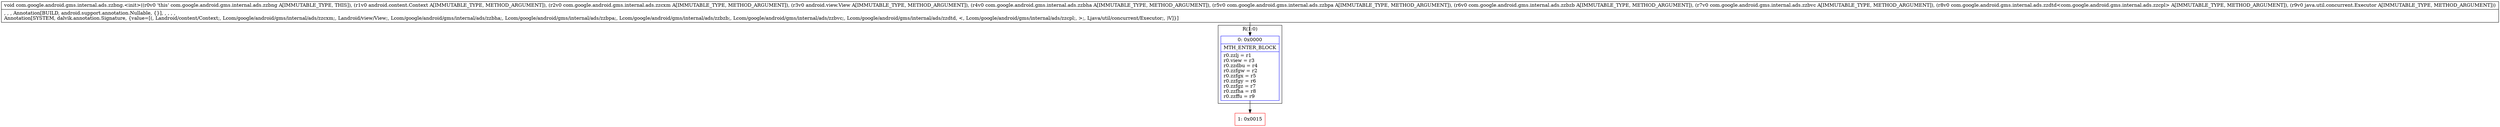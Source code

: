 digraph "CFG forcom.google.android.gms.internal.ads.zzbng.\<init\>(Landroid\/content\/Context;Lcom\/google\/android\/gms\/internal\/ads\/zzcxm;Landroid\/view\/View;Lcom\/google\/android\/gms\/internal\/ads\/zzbha;Lcom\/google\/android\/gms\/internal\/ads\/zzbpa;Lcom\/google\/android\/gms\/internal\/ads\/zzbzb;Lcom\/google\/android\/gms\/internal\/ads\/zzbvc;Lcom\/google\/android\/gms\/internal\/ads\/zzdtd;Ljava\/util\/concurrent\/Executor;)V" {
subgraph cluster_Region_708626819 {
label = "R(1:0)";
node [shape=record,color=blue];
Node_0 [shape=record,label="{0\:\ 0x0000|MTH_ENTER_BLOCK\l|r0.zzlj = r1\lr0.view = r3\lr0.zzdbu = r4\lr0.zzfgw = r2\lr0.zzfgx = r5\lr0.zzfgy = r6\lr0.zzfgz = r7\lr0.zzfha = r8\lr0.zzffu = r9\l}"];
}
Node_1 [shape=record,color=red,label="{1\:\ 0x0015}"];
MethodNode[shape=record,label="{void com.google.android.gms.internal.ads.zzbng.\<init\>((r0v0 'this' com.google.android.gms.internal.ads.zzbng A[IMMUTABLE_TYPE, THIS]), (r1v0 android.content.Context A[IMMUTABLE_TYPE, METHOD_ARGUMENT]), (r2v0 com.google.android.gms.internal.ads.zzcxm A[IMMUTABLE_TYPE, METHOD_ARGUMENT]), (r3v0 android.view.View A[IMMUTABLE_TYPE, METHOD_ARGUMENT]), (r4v0 com.google.android.gms.internal.ads.zzbha A[IMMUTABLE_TYPE, METHOD_ARGUMENT]), (r5v0 com.google.android.gms.internal.ads.zzbpa A[IMMUTABLE_TYPE, METHOD_ARGUMENT]), (r6v0 com.google.android.gms.internal.ads.zzbzb A[IMMUTABLE_TYPE, METHOD_ARGUMENT]), (r7v0 com.google.android.gms.internal.ads.zzbvc A[IMMUTABLE_TYPE, METHOD_ARGUMENT]), (r8v0 com.google.android.gms.internal.ads.zzdtd\<com.google.android.gms.internal.ads.zzcpl\> A[IMMUTABLE_TYPE, METHOD_ARGUMENT]), (r9v0 java.util.concurrent.Executor A[IMMUTABLE_TYPE, METHOD_ARGUMENT]))  | , , , Annotation[BUILD, android.support.annotation.Nullable, \{\}], , , , , \lAnnotation[SYSTEM, dalvik.annotation.Signature, \{value=[(, Landroid\/content\/Context;, Lcom\/google\/android\/gms\/internal\/ads\/zzcxm;, Landroid\/view\/View;, Lcom\/google\/android\/gms\/internal\/ads\/zzbha;, Lcom\/google\/android\/gms\/internal\/ads\/zzbpa;, Lcom\/google\/android\/gms\/internal\/ads\/zzbzb;, Lcom\/google\/android\/gms\/internal\/ads\/zzbvc;, Lcom\/google\/android\/gms\/internal\/ads\/zzdtd, \<, Lcom\/google\/android\/gms\/internal\/ads\/zzcpl;, \>;, Ljava\/util\/concurrent\/Executor;, )V]\}]\l}"];
MethodNode -> Node_0;
Node_0 -> Node_1;
}

